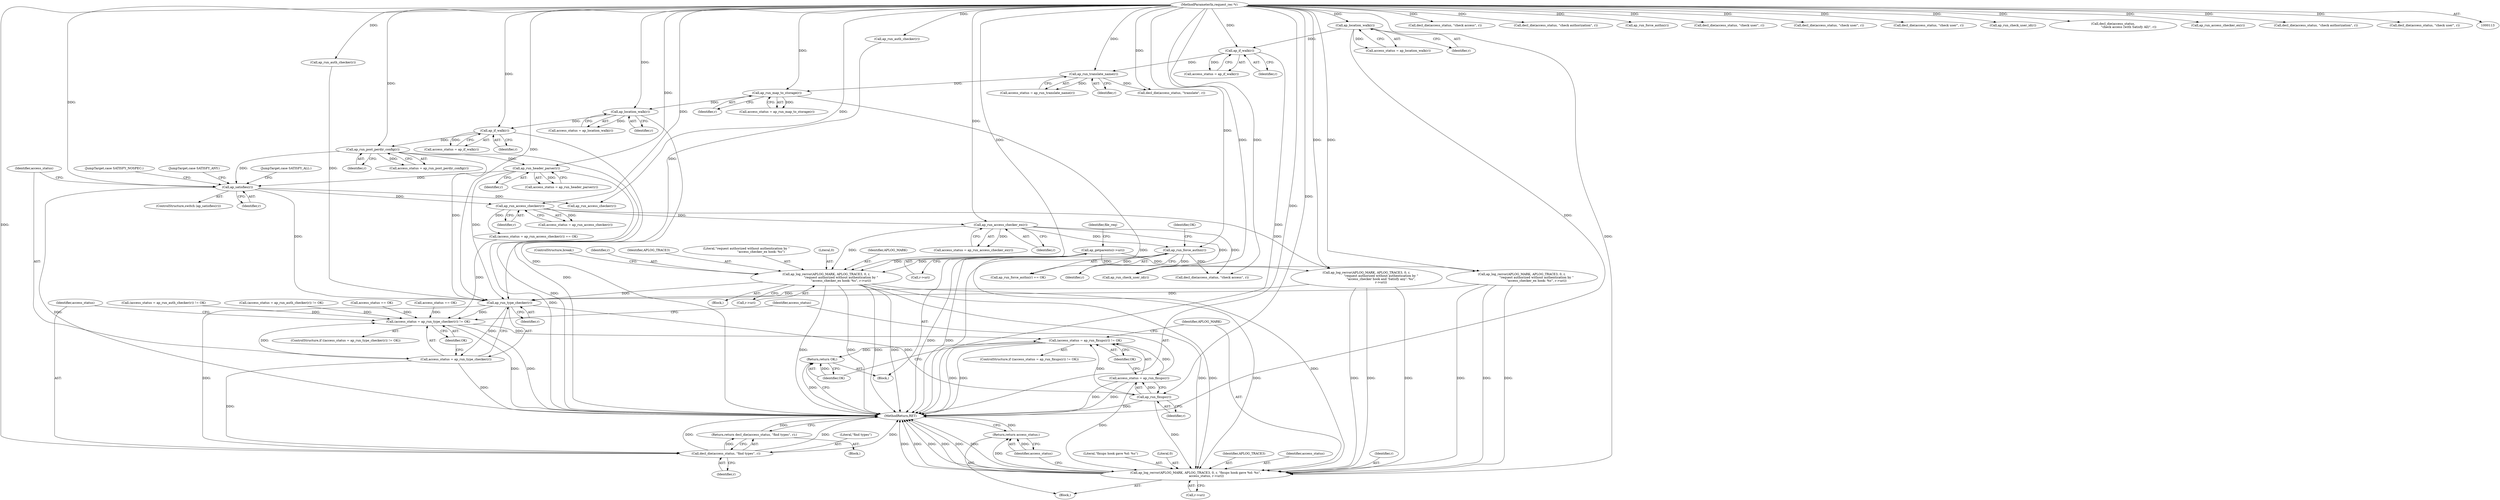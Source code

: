 digraph "0_httpd_cd2b7a26c776b0754fb98426a67804fd48118708@pointer" {
"1000583" [label="(Call,ap_log_rerror(APLOG_MARK, APLOG_TRACE3, 0, r,\n                              \"request authorized without authentication by \"\n                              \"access_checker_ex hook: %s\", r->uri))"];
"1000532" [label="(Call,ap_run_force_authn(r))"];
"1000520" [label="(Call,ap_run_access_checker_ex(r))"];
"1000504" [label="(Call,ap_run_access_checker(r))"];
"1000399" [label="(Call,ap_satisfies(r))"];
"1000309" [label="(Call,ap_run_post_perdir_config(r))"];
"1000276" [label="(Call,ap_if_walk(r))"];
"1000268" [label="(Call,ap_location_walk(r))"];
"1000260" [label="(Call,ap_run_map_to_storage(r))"];
"1000240" [label="(Call,ap_run_translate_name(r))"];
"1000207" [label="(Call,ap_if_walk(r))"];
"1000199" [label="(Call,ap_location_walk(r))"];
"1000114" [label="(MethodParameterIn,request_rec *r)"];
"1000324" [label="(Call,ap_run_header_parser(r))"];
"1000188" [label="(Call,ap_getparents(r->uri))"];
"1000604" [label="(Call,ap_run_type_checker(r))"];
"1000601" [label="(Call,(access_status = ap_run_type_checker(r)) != OK)"];
"1000614" [label="(Call,(access_status = ap_run_fixups(r)) != OK)"];
"1000633" [label="(Return,return OK;)"];
"1000602" [label="(Call,access_status = ap_run_type_checker(r))"];
"1000609" [label="(Call,decl_die(access_status, \"find types\", r))"];
"1000608" [label="(Return,return decl_die(access_status, \"find types\", r);)"];
"1000617" [label="(Call,ap_run_fixups(r))"];
"1000615" [label="(Call,access_status = ap_run_fixups(r))"];
"1000621" [label="(Call,ap_log_rerror(APLOG_MARK, APLOG_TRACE3, 0, r, \"fixups hook gave %d: %s\",\n                      access_status, r->uri))"];
"1000631" [label="(Return,return access_status;)"];
"1000467" [label="(Call,ap_run_auth_checker(r))"];
"1000464" [label="(Call,(access_status = ap_run_auth_checker(r)) != OK)"];
"1000258" [label="(Call,access_status = ap_run_map_to_storage(r))"];
"1000610" [label="(Identifier,access_status)"];
"1000618" [label="(Identifier,r)"];
"1000277" [label="(Identifier,r)"];
"1000505" [label="(Identifier,r)"];
"1000494" [label="(Call,decl_die(access_status, \"check access\", r))"];
"1000609" [label="(Call,decl_die(access_status, \"find types\", r))"];
"1000402" [label="(JumpTarget,case SATISFY_ALL:)"];
"1000240" [label="(Call,ap_run_translate_name(r))"];
"1000608" [label="(Return,return decl_die(access_status, \"find types\", r);)"];
"1000573" [label="(Call,decl_die(access_status, \"check authorization\", r))"];
"1000635" [label="(MethodReturn,RET)"];
"1000587" [label="(Identifier,r)"];
"1000241" [label="(Identifier,r)"];
"1000634" [label="(Identifier,OK)"];
"1000115" [label="(Block,)"];
"1000533" [label="(Identifier,r)"];
"1000585" [label="(Identifier,APLOG_TRACE3)"];
"1000114" [label="(MethodParameterIn,request_rec *r)"];
"1000431" [label="(Call,ap_run_force_authn(r))"];
"1000568" [label="(Call,ap_run_auth_checker(r))"];
"1000325" [label="(Identifier,r)"];
"1000617" [label="(Call,ap_run_fixups(r))"];
"1000595" [label="(Call,decl_die(access_status, \"check access\", r))"];
"1000603" [label="(Identifier,access_status)"];
"1000398" [label="(ControlStructure,switch (ap_satisfies(r)))"];
"1000205" [label="(Call,access_status = ap_if_walk(r))"];
"1000189" [label="(Call,r->uri)"];
"1000520" [label="(Call,ap_run_access_checker_ex(r))"];
"1000626" [label="(Literal,\"fixups hook gave %d: %s\")"];
"1000309" [label="(Call,ap_run_post_perdir_config(r))"];
"1000631" [label="(Return,return access_status;)"];
"1000200" [label="(Identifier,r)"];
"1000588" [label="(Literal,\"request authorized without authentication by \"\n                              \"access_checker_ex hook: %s\")"];
"1000400" [label="(Identifier,r)"];
"1000244" [label="(Call,decl_die(access_status, \"translate\", r))"];
"1000619" [label="(Identifier,OK)"];
"1000614" [label="(Call,(access_status = ap_run_fixups(r)) != OK)"];
"1000260" [label="(Call,ap_run_map_to_storage(r))"];
"1000607" [label="(Block,)"];
"1000310" [label="(Identifier,r)"];
"1000521" [label="(Identifier,r)"];
"1000624" [label="(Literal,0)"];
"1000444" [label="(Call,decl_die(access_status, \"check user\", r))"];
"1000482" [label="(Call,ap_log_rerror(APLOG_MARK, APLOG_TRACE3, 0, r,\n                              \"request authorized without authentication by \"\n                              \"access_checker_ex hook: %s\", r->uri))"];
"1000586" [label="(Literal,0)"];
"1000602" [label="(Call,access_status = ap_run_type_checker(r))"];
"1000622" [label="(Identifier,APLOG_MARK)"];
"1000540" [label="(Call,ap_run_check_user_id(r))"];
"1000531" [label="(Call,ap_run_force_authn(r) == OK)"];
"1000545" [label="(Call,decl_die(access_status, \"check user\", r))"];
"1000600" [label="(ControlStructure,if ((access_status = ap_run_type_checker(r)) != OK))"];
"1000604" [label="(Call,ap_run_type_checker(r))"];
"1000621" [label="(Call,ap_log_rerror(APLOG_MARK, APLOG_TRACE3, 0, r, \"fixups hook gave %d: %s\",\n                      access_status, r->uri))"];
"1000611" [label="(Literal,\"find types\")"];
"1000560" [label="(Call,decl_die(access_status, \"check user\", r))"];
"1000532" [label="(Call,ap_run_force_authn(r))"];
"1000613" [label="(ControlStructure,if ((access_status = ap_run_fixups(r)) != OK))"];
"1000623" [label="(Identifier,APLOG_TRACE3)"];
"1000269" [label="(Identifier,r)"];
"1000268" [label="(Call,ap_location_walk(r))"];
"1000408" [label="(Call,ap_run_access_checker(r))"];
"1000274" [label="(Call,access_status = ap_if_walk(r))"];
"1000276" [label="(Call,ap_if_walk(r))"];
"1000601" [label="(Call,(access_status = ap_run_type_checker(r)) != OK)"];
"1000208" [label="(Identifier,r)"];
"1000403" [label="(JumpTarget,case SATISFY_NOSPEC:)"];
"1000579" [label="(Call,access_status == OK)"];
"1000582" [label="(Block,)"];
"1000324" [label="(Call,ap_run_header_parser(r))"];
"1000612" [label="(Identifier,r)"];
"1000439" [label="(Call,ap_run_check_user_id(r))"];
"1000197" [label="(Call,access_status = ap_location_walk(r))"];
"1000188" [label="(Call,ap_getparents(r->uri))"];
"1000307" [label="(Call,access_status = ap_run_post_perdir_config(r))"];
"1000413" [label="(Call,decl_die(access_status,\n                                \"check access (with Satisfy All)\", r))"];
"1000633" [label="(Return,return OK;)"];
"1000584" [label="(Identifier,APLOG_MARK)"];
"1000194" [label="(Identifier,file_req)"];
"1000627" [label="(Identifier,access_status)"];
"1000478" [label="(Call,access_status == OK)"];
"1000628" [label="(Call,r->uri)"];
"1000565" [label="(Call,(access_status = ap_run_auth_checker(r)) != OK)"];
"1000518" [label="(Call,access_status = ap_run_access_checker_ex(r))"];
"1000502" [label="(Call,access_status = ap_run_access_checker(r))"];
"1000499" [label="(JumpTarget,case SATISFY_ANY:)"];
"1000504" [label="(Call,ap_run_access_checker(r))"];
"1000616" [label="(Identifier,access_status)"];
"1000589" [label="(Call,r->uri)"];
"1000501" [label="(Call,(access_status = ap_run_access_checker(r)) == OK)"];
"1000419" [label="(Call,ap_run_access_checker_ex(r))"];
"1000266" [label="(Call,access_status = ap_location_walk(r))"];
"1000508" [label="(Call,ap_log_rerror(APLOG_MARK, APLOG_TRACE3, 0, r,\n                              \"request authorized without authentication by \"\n                              \"access_checker hook and 'Satisfy any': %s\",\n                              r->uri))"];
"1000207" [label="(Call,ap_if_walk(r))"];
"1000472" [label="(Call,decl_die(access_status, \"check authorization\", r))"];
"1000632" [label="(Identifier,access_status)"];
"1000322" [label="(Call,access_status = ap_run_header_parser(r))"];
"1000399" [label="(Call,ap_satisfies(r))"];
"1000238" [label="(Call,access_status = ap_run_translate_name(r))"];
"1000620" [label="(Block,)"];
"1000625" [label="(Identifier,r)"];
"1000261" [label="(Identifier,r)"];
"1000599" [label="(ControlStructure,break;)"];
"1000459" [label="(Call,decl_die(access_status, \"check user\", r))"];
"1000606" [label="(Identifier,OK)"];
"1000199" [label="(Call,ap_location_walk(r))"];
"1000534" [label="(Identifier,OK)"];
"1000615" [label="(Call,access_status = ap_run_fixups(r))"];
"1000583" [label="(Call,ap_log_rerror(APLOG_MARK, APLOG_TRACE3, 0, r,\n                              \"request authorized without authentication by \"\n                              \"access_checker_ex hook: %s\", r->uri))"];
"1000605" [label="(Identifier,r)"];
"1000583" -> "1000582"  [label="AST: "];
"1000583" -> "1000589"  [label="CFG: "];
"1000584" -> "1000583"  [label="AST: "];
"1000585" -> "1000583"  [label="AST: "];
"1000586" -> "1000583"  [label="AST: "];
"1000587" -> "1000583"  [label="AST: "];
"1000588" -> "1000583"  [label="AST: "];
"1000589" -> "1000583"  [label="AST: "];
"1000599" -> "1000583"  [label="CFG: "];
"1000583" -> "1000635"  [label="DDG: "];
"1000583" -> "1000635"  [label="DDG: "];
"1000583" -> "1000635"  [label="DDG: "];
"1000583" -> "1000635"  [label="DDG: "];
"1000532" -> "1000583"  [label="DDG: "];
"1000520" -> "1000583"  [label="DDG: "];
"1000114" -> "1000583"  [label="DDG: "];
"1000188" -> "1000583"  [label="DDG: "];
"1000583" -> "1000604"  [label="DDG: "];
"1000583" -> "1000621"  [label="DDG: "];
"1000583" -> "1000621"  [label="DDG: "];
"1000583" -> "1000621"  [label="DDG: "];
"1000532" -> "1000531"  [label="AST: "];
"1000532" -> "1000533"  [label="CFG: "];
"1000533" -> "1000532"  [label="AST: "];
"1000534" -> "1000532"  [label="CFG: "];
"1000532" -> "1000531"  [label="DDG: "];
"1000520" -> "1000532"  [label="DDG: "];
"1000114" -> "1000532"  [label="DDG: "];
"1000532" -> "1000540"  [label="DDG: "];
"1000532" -> "1000595"  [label="DDG: "];
"1000520" -> "1000518"  [label="AST: "];
"1000520" -> "1000521"  [label="CFG: "];
"1000521" -> "1000520"  [label="AST: "];
"1000518" -> "1000520"  [label="CFG: "];
"1000520" -> "1000518"  [label="DDG: "];
"1000504" -> "1000520"  [label="DDG: "];
"1000114" -> "1000520"  [label="DDG: "];
"1000520" -> "1000540"  [label="DDG: "];
"1000520" -> "1000595"  [label="DDG: "];
"1000504" -> "1000502"  [label="AST: "];
"1000504" -> "1000505"  [label="CFG: "];
"1000505" -> "1000504"  [label="AST: "];
"1000502" -> "1000504"  [label="CFG: "];
"1000504" -> "1000501"  [label="DDG: "];
"1000504" -> "1000502"  [label="DDG: "];
"1000399" -> "1000504"  [label="DDG: "];
"1000114" -> "1000504"  [label="DDG: "];
"1000504" -> "1000508"  [label="DDG: "];
"1000399" -> "1000398"  [label="AST: "];
"1000399" -> "1000400"  [label="CFG: "];
"1000400" -> "1000399"  [label="AST: "];
"1000402" -> "1000399"  [label="CFG: "];
"1000403" -> "1000399"  [label="CFG: "];
"1000499" -> "1000399"  [label="CFG: "];
"1000603" -> "1000399"  [label="CFG: "];
"1000399" -> "1000635"  [label="DDG: "];
"1000309" -> "1000399"  [label="DDG: "];
"1000324" -> "1000399"  [label="DDG: "];
"1000114" -> "1000399"  [label="DDG: "];
"1000399" -> "1000408"  [label="DDG: "];
"1000399" -> "1000604"  [label="DDG: "];
"1000309" -> "1000307"  [label="AST: "];
"1000309" -> "1000310"  [label="CFG: "];
"1000310" -> "1000309"  [label="AST: "];
"1000307" -> "1000309"  [label="CFG: "];
"1000309" -> "1000635"  [label="DDG: "];
"1000309" -> "1000307"  [label="DDG: "];
"1000276" -> "1000309"  [label="DDG: "];
"1000114" -> "1000309"  [label="DDG: "];
"1000309" -> "1000324"  [label="DDG: "];
"1000309" -> "1000604"  [label="DDG: "];
"1000276" -> "1000274"  [label="AST: "];
"1000276" -> "1000277"  [label="CFG: "];
"1000277" -> "1000276"  [label="AST: "];
"1000274" -> "1000276"  [label="CFG: "];
"1000276" -> "1000635"  [label="DDG: "];
"1000276" -> "1000274"  [label="DDG: "];
"1000268" -> "1000276"  [label="DDG: "];
"1000114" -> "1000276"  [label="DDG: "];
"1000268" -> "1000266"  [label="AST: "];
"1000268" -> "1000269"  [label="CFG: "];
"1000269" -> "1000268"  [label="AST: "];
"1000266" -> "1000268"  [label="CFG: "];
"1000268" -> "1000635"  [label="DDG: "];
"1000268" -> "1000266"  [label="DDG: "];
"1000260" -> "1000268"  [label="DDG: "];
"1000114" -> "1000268"  [label="DDG: "];
"1000260" -> "1000258"  [label="AST: "];
"1000260" -> "1000261"  [label="CFG: "];
"1000261" -> "1000260"  [label="AST: "];
"1000258" -> "1000260"  [label="CFG: "];
"1000260" -> "1000635"  [label="DDG: "];
"1000260" -> "1000258"  [label="DDG: "];
"1000240" -> "1000260"  [label="DDG: "];
"1000114" -> "1000260"  [label="DDG: "];
"1000240" -> "1000238"  [label="AST: "];
"1000240" -> "1000241"  [label="CFG: "];
"1000241" -> "1000240"  [label="AST: "];
"1000238" -> "1000240"  [label="CFG: "];
"1000240" -> "1000238"  [label="DDG: "];
"1000207" -> "1000240"  [label="DDG: "];
"1000114" -> "1000240"  [label="DDG: "];
"1000240" -> "1000244"  [label="DDG: "];
"1000207" -> "1000205"  [label="AST: "];
"1000207" -> "1000208"  [label="CFG: "];
"1000208" -> "1000207"  [label="AST: "];
"1000205" -> "1000207"  [label="CFG: "];
"1000207" -> "1000635"  [label="DDG: "];
"1000207" -> "1000205"  [label="DDG: "];
"1000199" -> "1000207"  [label="DDG: "];
"1000114" -> "1000207"  [label="DDG: "];
"1000199" -> "1000197"  [label="AST: "];
"1000199" -> "1000200"  [label="CFG: "];
"1000200" -> "1000199"  [label="AST: "];
"1000197" -> "1000199"  [label="CFG: "];
"1000199" -> "1000635"  [label="DDG: "];
"1000199" -> "1000197"  [label="DDG: "];
"1000114" -> "1000199"  [label="DDG: "];
"1000114" -> "1000113"  [label="AST: "];
"1000114" -> "1000635"  [label="DDG: "];
"1000114" -> "1000244"  [label="DDG: "];
"1000114" -> "1000324"  [label="DDG: "];
"1000114" -> "1000408"  [label="DDG: "];
"1000114" -> "1000413"  [label="DDG: "];
"1000114" -> "1000419"  [label="DDG: "];
"1000114" -> "1000431"  [label="DDG: "];
"1000114" -> "1000439"  [label="DDG: "];
"1000114" -> "1000444"  [label="DDG: "];
"1000114" -> "1000459"  [label="DDG: "];
"1000114" -> "1000467"  [label="DDG: "];
"1000114" -> "1000472"  [label="DDG: "];
"1000114" -> "1000482"  [label="DDG: "];
"1000114" -> "1000494"  [label="DDG: "];
"1000114" -> "1000508"  [label="DDG: "];
"1000114" -> "1000540"  [label="DDG: "];
"1000114" -> "1000545"  [label="DDG: "];
"1000114" -> "1000560"  [label="DDG: "];
"1000114" -> "1000568"  [label="DDG: "];
"1000114" -> "1000573"  [label="DDG: "];
"1000114" -> "1000595"  [label="DDG: "];
"1000114" -> "1000604"  [label="DDG: "];
"1000114" -> "1000609"  [label="DDG: "];
"1000114" -> "1000617"  [label="DDG: "];
"1000114" -> "1000621"  [label="DDG: "];
"1000324" -> "1000322"  [label="AST: "];
"1000324" -> "1000325"  [label="CFG: "];
"1000325" -> "1000324"  [label="AST: "];
"1000322" -> "1000324"  [label="CFG: "];
"1000324" -> "1000635"  [label="DDG: "];
"1000324" -> "1000322"  [label="DDG: "];
"1000324" -> "1000604"  [label="DDG: "];
"1000188" -> "1000115"  [label="AST: "];
"1000188" -> "1000189"  [label="CFG: "];
"1000189" -> "1000188"  [label="AST: "];
"1000194" -> "1000188"  [label="CFG: "];
"1000188" -> "1000635"  [label="DDG: "];
"1000188" -> "1000635"  [label="DDG: "];
"1000188" -> "1000482"  [label="DDG: "];
"1000188" -> "1000508"  [label="DDG: "];
"1000188" -> "1000621"  [label="DDG: "];
"1000604" -> "1000602"  [label="AST: "];
"1000604" -> "1000605"  [label="CFG: "];
"1000605" -> "1000604"  [label="AST: "];
"1000602" -> "1000604"  [label="CFG: "];
"1000604" -> "1000601"  [label="DDG: "];
"1000604" -> "1000602"  [label="DDG: "];
"1000482" -> "1000604"  [label="DDG: "];
"1000568" -> "1000604"  [label="DDG: "];
"1000467" -> "1000604"  [label="DDG: "];
"1000508" -> "1000604"  [label="DDG: "];
"1000604" -> "1000609"  [label="DDG: "];
"1000604" -> "1000617"  [label="DDG: "];
"1000601" -> "1000600"  [label="AST: "];
"1000601" -> "1000606"  [label="CFG: "];
"1000602" -> "1000601"  [label="AST: "];
"1000606" -> "1000601"  [label="AST: "];
"1000610" -> "1000601"  [label="CFG: "];
"1000616" -> "1000601"  [label="CFG: "];
"1000601" -> "1000635"  [label="DDG: "];
"1000601" -> "1000635"  [label="DDG: "];
"1000602" -> "1000601"  [label="DDG: "];
"1000501" -> "1000601"  [label="DDG: "];
"1000464" -> "1000601"  [label="DDG: "];
"1000478" -> "1000601"  [label="DDG: "];
"1000579" -> "1000601"  [label="DDG: "];
"1000565" -> "1000601"  [label="DDG: "];
"1000601" -> "1000614"  [label="DDG: "];
"1000614" -> "1000613"  [label="AST: "];
"1000614" -> "1000619"  [label="CFG: "];
"1000615" -> "1000614"  [label="AST: "];
"1000619" -> "1000614"  [label="AST: "];
"1000622" -> "1000614"  [label="CFG: "];
"1000634" -> "1000614"  [label="CFG: "];
"1000614" -> "1000635"  [label="DDG: "];
"1000614" -> "1000635"  [label="DDG: "];
"1000615" -> "1000614"  [label="DDG: "];
"1000617" -> "1000614"  [label="DDG: "];
"1000614" -> "1000633"  [label="DDG: "];
"1000633" -> "1000115"  [label="AST: "];
"1000633" -> "1000634"  [label="CFG: "];
"1000634" -> "1000633"  [label="AST: "];
"1000635" -> "1000633"  [label="CFG: "];
"1000633" -> "1000635"  [label="DDG: "];
"1000634" -> "1000633"  [label="DDG: "];
"1000603" -> "1000602"  [label="AST: "];
"1000606" -> "1000602"  [label="CFG: "];
"1000602" -> "1000635"  [label="DDG: "];
"1000602" -> "1000609"  [label="DDG: "];
"1000609" -> "1000608"  [label="AST: "];
"1000609" -> "1000612"  [label="CFG: "];
"1000610" -> "1000609"  [label="AST: "];
"1000611" -> "1000609"  [label="AST: "];
"1000612" -> "1000609"  [label="AST: "];
"1000608" -> "1000609"  [label="CFG: "];
"1000609" -> "1000635"  [label="DDG: "];
"1000609" -> "1000635"  [label="DDG: "];
"1000609" -> "1000635"  [label="DDG: "];
"1000609" -> "1000608"  [label="DDG: "];
"1000608" -> "1000607"  [label="AST: "];
"1000635" -> "1000608"  [label="CFG: "];
"1000608" -> "1000635"  [label="DDG: "];
"1000617" -> "1000615"  [label="AST: "];
"1000617" -> "1000618"  [label="CFG: "];
"1000618" -> "1000617"  [label="AST: "];
"1000615" -> "1000617"  [label="CFG: "];
"1000617" -> "1000635"  [label="DDG: "];
"1000617" -> "1000615"  [label="DDG: "];
"1000617" -> "1000621"  [label="DDG: "];
"1000616" -> "1000615"  [label="AST: "];
"1000619" -> "1000615"  [label="CFG: "];
"1000615" -> "1000635"  [label="DDG: "];
"1000615" -> "1000635"  [label="DDG: "];
"1000615" -> "1000621"  [label="DDG: "];
"1000621" -> "1000620"  [label="AST: "];
"1000621" -> "1000628"  [label="CFG: "];
"1000622" -> "1000621"  [label="AST: "];
"1000623" -> "1000621"  [label="AST: "];
"1000624" -> "1000621"  [label="AST: "];
"1000625" -> "1000621"  [label="AST: "];
"1000626" -> "1000621"  [label="AST: "];
"1000627" -> "1000621"  [label="AST: "];
"1000628" -> "1000621"  [label="AST: "];
"1000632" -> "1000621"  [label="CFG: "];
"1000621" -> "1000635"  [label="DDG: "];
"1000621" -> "1000635"  [label="DDG: "];
"1000621" -> "1000635"  [label="DDG: "];
"1000621" -> "1000635"  [label="DDG: "];
"1000621" -> "1000635"  [label="DDG: "];
"1000621" -> "1000635"  [label="DDG: "];
"1000508" -> "1000621"  [label="DDG: "];
"1000508" -> "1000621"  [label="DDG: "];
"1000508" -> "1000621"  [label="DDG: "];
"1000482" -> "1000621"  [label="DDG: "];
"1000482" -> "1000621"  [label="DDG: "];
"1000482" -> "1000621"  [label="DDG: "];
"1000621" -> "1000631"  [label="DDG: "];
"1000631" -> "1000620"  [label="AST: "];
"1000631" -> "1000632"  [label="CFG: "];
"1000632" -> "1000631"  [label="AST: "];
"1000635" -> "1000631"  [label="CFG: "];
"1000631" -> "1000635"  [label="DDG: "];
"1000632" -> "1000631"  [label="DDG: "];
}
